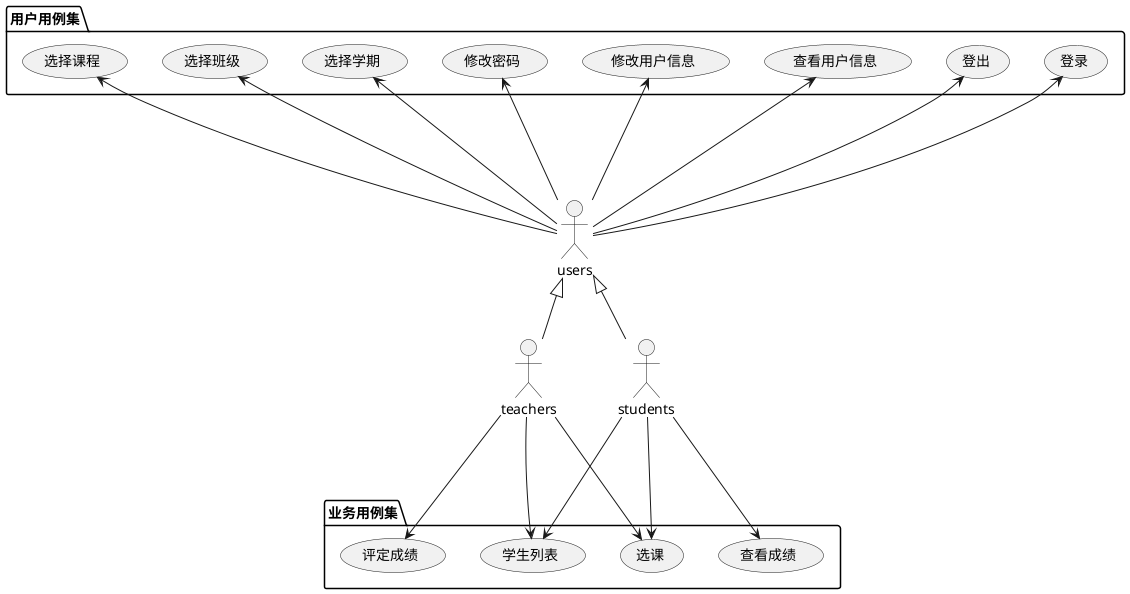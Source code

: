 @startuml
actor teachers
actor students
actor users
users <|-- teachers
users <|-- students

package 用户用例集 {
users --up-> (登录)
users --up-> (登出)
users --up-> (查看用户信息)
users --up-> (修改用户信息)
users --up-> (修改密码)
users --up-> (选择学期)
users --up-> (选择班级)
users --up-> (选择课程)
}
package 业务用例集 {
teachers ---> (评定成绩)
teachers ---> (学生列表)
teachers ---> (选课)
students ---> (选课)
students ---> (学生列表)
students ---> (查看成绩)
}
@enduml